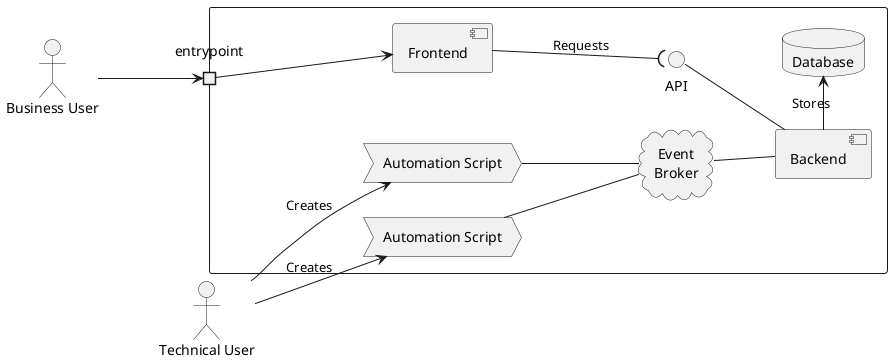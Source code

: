 @startuml architecture

left to right direction

actor "Business User" as BU
actor "Technical User" as TU

rectangle {
    portin entrypoint

    cloud " Event\nBroker" as Broker
    component Backend
    database "Database" as DB
    component Frontend
    process "Automation Script" as P1
    process "Automation Script" as P2

    interface API

    Backend -up- API
    DB <-left- Backend : Stores
    Frontend --( API : Requests
    Broker -- Backend
    Broker -up- P1
    Broker -up- P2

    TU --> P1 : Creates
    TU --> P2 : Creates

}

BU --> entrypoint
entrypoint --> Frontend


@enduml
